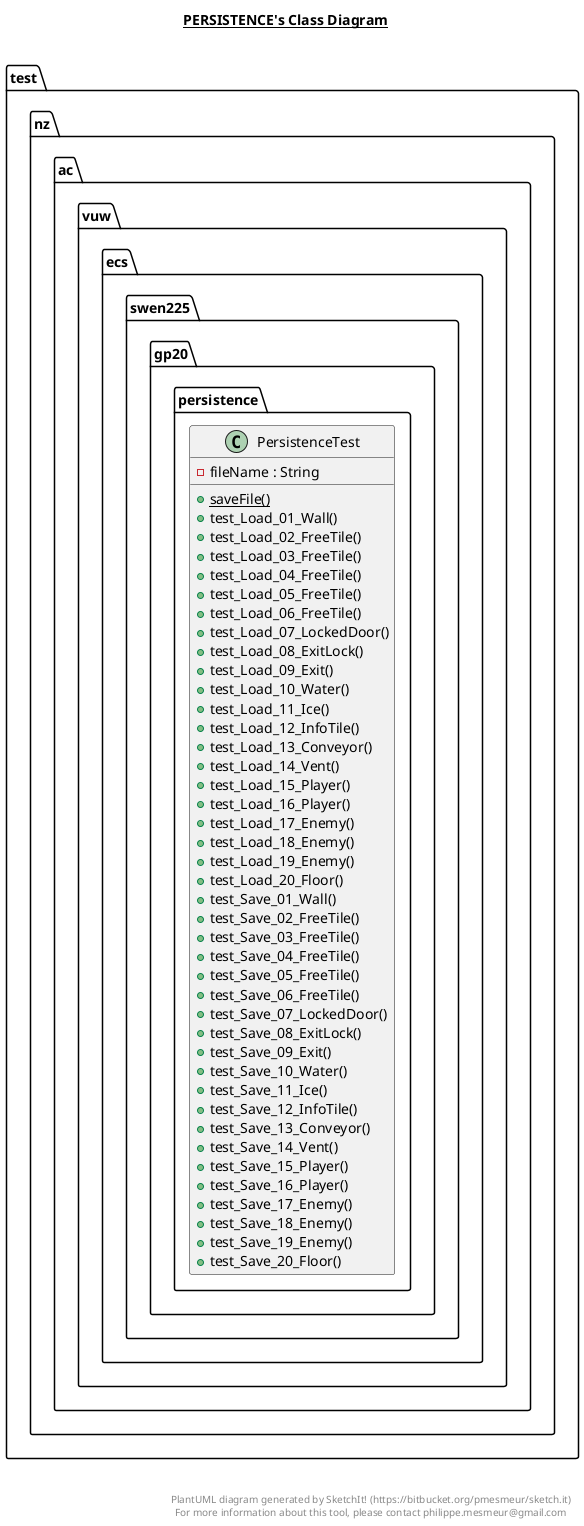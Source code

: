 @startuml

title __PERSISTENCE's Class Diagram__\n

  namespace test.nz.ac.vuw.ecs.swen225.gp20.persistence {
    class test.nz.ac.vuw.ecs.swen225.gp20.persistence.PersistenceTest {
        - fileName : String
        {static} + saveFile()
        + test_Load_01_Wall()
        + test_Load_02_FreeTile()
        + test_Load_03_FreeTile()
        + test_Load_04_FreeTile()
        + test_Load_05_FreeTile()
        + test_Load_06_FreeTile()
        + test_Load_07_LockedDoor()
        + test_Load_08_ExitLock()
        + test_Load_09_Exit()
        + test_Load_10_Water()
        + test_Load_11_Ice()
        + test_Load_12_InfoTile()
        + test_Load_13_Conveyor()
        + test_Load_14_Vent()
        + test_Load_15_Player()
        + test_Load_16_Player()
        + test_Load_17_Enemy()
        + test_Load_18_Enemy()
        + test_Load_19_Enemy()
        + test_Load_20_Floor()
        + test_Save_01_Wall()
        + test_Save_02_FreeTile()
        + test_Save_03_FreeTile()
        + test_Save_04_FreeTile()
        + test_Save_05_FreeTile()
        + test_Save_06_FreeTile()
        + test_Save_07_LockedDoor()
        + test_Save_08_ExitLock()
        + test_Save_09_Exit()
        + test_Save_10_Water()
        + test_Save_11_Ice()
        + test_Save_12_InfoTile()
        + test_Save_13_Conveyor()
        + test_Save_14_Vent()
        + test_Save_15_Player()
        + test_Save_16_Player()
        + test_Save_17_Enemy()
        + test_Save_18_Enemy()
        + test_Save_19_Enemy()
        + test_Save_20_Floor()
    }
  }
  



right footer


PlantUML diagram generated by SketchIt! (https://bitbucket.org/pmesmeur/sketch.it)
For more information about this tool, please contact philippe.mesmeur@gmail.com
endfooter

@enduml
